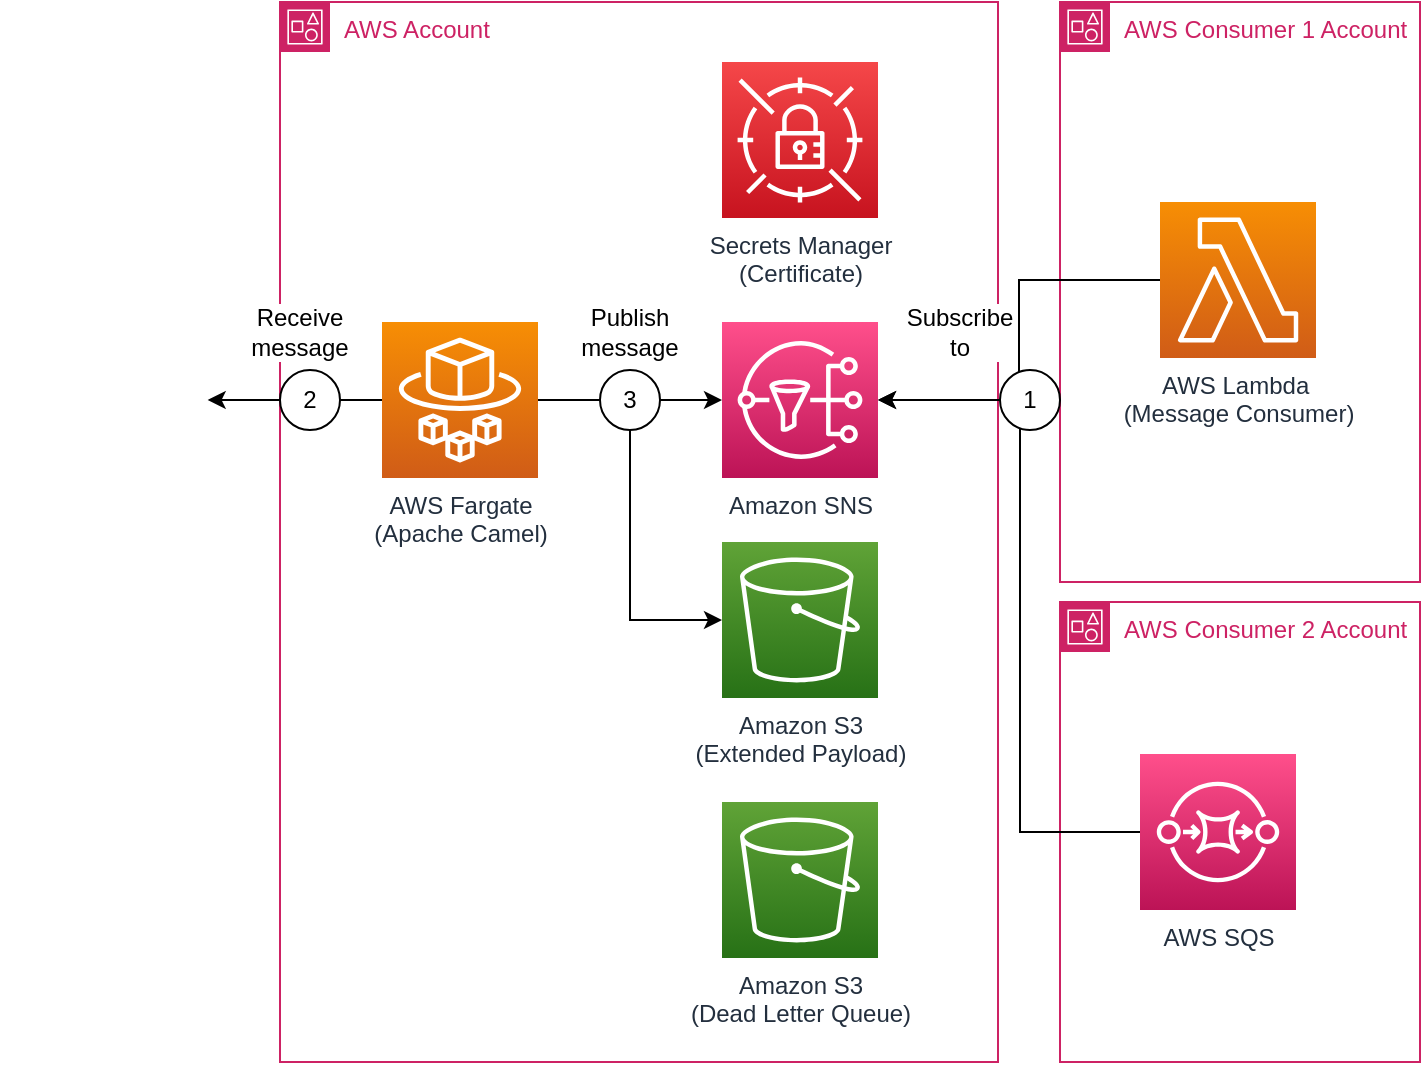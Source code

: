 <mxfile version="21.2.8" type="device" pages="3">
  <diagram id="L7DB5gk3yyRzj2qbw7kQ" name="Consumer">
    <mxGraphModel dx="127" dy="586" grid="1" gridSize="10" guides="1" tooltips="1" connect="1" arrows="1" fold="1" page="1" pageScale="1" pageWidth="827" pageHeight="1169" math="0" shadow="0">
      <root>
        <mxCell id="0" />
        <mxCell id="1" parent="0" />
        <mxCell id="OXuRnppMb85n6TUqOWgt-32" value="AWS Account" style="points=[[0,0],[0.25,0],[0.5,0],[0.75,0],[1,0],[1,0.25],[1,0.5],[1,0.75],[1,1],[0.75,1],[0.5,1],[0.25,1],[0,1],[0,0.75],[0,0.5],[0,0.25]];outlineConnect=0;gradientColor=none;html=1;whiteSpace=wrap;fontSize=12;fontStyle=0;container=1;pointerEvents=0;collapsible=0;recursiveResize=0;shape=mxgraph.aws4.group;grIcon=mxgraph.aws4.group_account;strokeColor=#CD2264;fillColor=none;verticalAlign=top;align=left;spacingLeft=30;fontColor=#CD2264;dashed=0;" parent="1" vertex="1">
          <mxGeometry x="1010" y="730" width="359" height="530" as="geometry" />
        </mxCell>
        <mxCell id="OXuRnppMb85n6TUqOWgt-33" value="Secrets Manager&lt;br&gt;(Certificate)" style="sketch=0;points=[[0,0,0],[0.25,0,0],[0.5,0,0],[0.75,0,0],[1,0,0],[0,1,0],[0.25,1,0],[0.5,1,0],[0.75,1,0],[1,1,0],[0,0.25,0],[0,0.5,0],[0,0.75,0],[1,0.25,0],[1,0.5,0],[1,0.75,0]];outlineConnect=0;fontColor=#232F3E;gradientColor=#F54749;gradientDirection=north;fillColor=#C7131F;strokeColor=#ffffff;dashed=0;verticalLabelPosition=bottom;verticalAlign=top;align=center;html=1;fontSize=12;fontStyle=0;aspect=fixed;shape=mxgraph.aws4.resourceIcon;resIcon=mxgraph.aws4.secrets_manager;" parent="OXuRnppMb85n6TUqOWgt-32" vertex="1">
          <mxGeometry x="221" y="30" width="78" height="78" as="geometry" />
        </mxCell>
        <mxCell id="OXuRnppMb85n6TUqOWgt-35" value="Amazon S3&lt;br&gt;(Extended Payload)" style="sketch=0;points=[[0,0,0],[0.25,0,0],[0.5,0,0],[0.75,0,0],[1,0,0],[0,1,0],[0.25,1,0],[0.5,1,0],[0.75,1,0],[1,1,0],[0,0.25,0],[0,0.5,0],[0,0.75,0],[1,0.25,0],[1,0.5,0],[1,0.75,0]];outlineConnect=0;fontColor=#232F3E;gradientColor=#60A337;gradientDirection=north;fillColor=#277116;strokeColor=#ffffff;dashed=0;verticalLabelPosition=bottom;verticalAlign=top;align=center;html=1;fontSize=12;fontStyle=0;aspect=fixed;shape=mxgraph.aws4.resourceIcon;resIcon=mxgraph.aws4.s3;" parent="OXuRnppMb85n6TUqOWgt-32" vertex="1">
          <mxGeometry x="221" y="270" width="78" height="78" as="geometry" />
        </mxCell>
        <mxCell id="OXuRnppMb85n6TUqOWgt-36" value="Amazon S3&lt;br&gt;(Dead Letter Queue)" style="sketch=0;points=[[0,0,0],[0.25,0,0],[0.5,0,0],[0.75,0,0],[1,0,0],[0,1,0],[0.25,1,0],[0.5,1,0],[0.75,1,0],[1,1,0],[0,0.25,0],[0,0.5,0],[0,0.75,0],[1,0.25,0],[1,0.5,0],[1,0.75,0]];outlineConnect=0;fontColor=#232F3E;gradientColor=#60A337;gradientDirection=north;fillColor=#277116;strokeColor=#ffffff;dashed=0;verticalLabelPosition=bottom;verticalAlign=top;align=center;html=1;fontSize=12;fontStyle=0;aspect=fixed;shape=mxgraph.aws4.resourceIcon;resIcon=mxgraph.aws4.s3;" parent="OXuRnppMb85n6TUqOWgt-32" vertex="1">
          <mxGeometry x="221" y="400" width="78" height="78" as="geometry" />
        </mxCell>
        <mxCell id="OXuRnppMb85n6TUqOWgt-38" value="AWS Fargate&lt;br&gt;(Apache Camel)" style="sketch=0;points=[[0,0,0],[0.25,0,0],[0.5,0,0],[0.75,0,0],[1,0,0],[0,1,0],[0.25,1,0],[0.5,1,0],[0.75,1,0],[1,1,0],[0,0.25,0],[0,0.5,0],[0,0.75,0],[1,0.25,0],[1,0.5,0],[1,0.75,0]];outlineConnect=0;fontColor=#232F3E;gradientColor=#F78E04;gradientDirection=north;fillColor=#D05C17;strokeColor=#ffffff;dashed=0;verticalLabelPosition=bottom;verticalAlign=top;align=center;html=1;fontSize=12;fontStyle=0;aspect=fixed;shape=mxgraph.aws4.resourceIcon;resIcon=mxgraph.aws4.fargate;" parent="OXuRnppMb85n6TUqOWgt-32" vertex="1">
          <mxGeometry x="51" y="160" width="78" height="78" as="geometry" />
        </mxCell>
        <mxCell id="OXuRnppMb85n6TUqOWgt-50" value="Amazon SNS" style="sketch=0;points=[[0,0,0],[0.25,0,0],[0.5,0,0],[0.75,0,0],[1,0,0],[0,1,0],[0.25,1,0],[0.5,1,0],[0.75,1,0],[1,1,0],[0,0.25,0],[0,0.5,0],[0,0.75,0],[1,0.25,0],[1,0.5,0],[1,0.75,0]];outlineConnect=0;fontColor=#232F3E;gradientColor=#FF4F8B;gradientDirection=north;fillColor=#BC1356;strokeColor=#ffffff;dashed=0;verticalLabelPosition=bottom;verticalAlign=top;align=center;html=1;fontSize=12;fontStyle=0;aspect=fixed;shape=mxgraph.aws4.resourceIcon;resIcon=mxgraph.aws4.sns;" parent="OXuRnppMb85n6TUqOWgt-32" vertex="1">
          <mxGeometry x="221" y="160" width="78" height="78" as="geometry" />
        </mxCell>
        <mxCell id="OXuRnppMb85n6TUqOWgt-37" style="edgeStyle=orthogonalEdgeStyle;rounded=0;orthogonalLoop=1;jettySize=auto;html=1;" parent="OXuRnppMb85n6TUqOWgt-32" source="OXuRnppMb85n6TUqOWgt-38" target="OXuRnppMb85n6TUqOWgt-50" edge="1">
          <mxGeometry relative="1" as="geometry" />
        </mxCell>
        <mxCell id="OXuRnppMb85n6TUqOWgt-54" style="edgeStyle=orthogonalEdgeStyle;rounded=0;orthogonalLoop=1;jettySize=auto;html=1;entryX=0;entryY=0.5;entryDx=0;entryDy=0;entryPerimeter=0;" parent="OXuRnppMb85n6TUqOWgt-32" source="OXuRnppMb85n6TUqOWgt-39" target="OXuRnppMb85n6TUqOWgt-35" edge="1">
          <mxGeometry relative="1" as="geometry">
            <Array as="points">
              <mxPoint x="175" y="309" />
            </Array>
          </mxGeometry>
        </mxCell>
        <mxCell id="OXuRnppMb85n6TUqOWgt-39" value="3" style="ellipse;whiteSpace=wrap;html=1;aspect=fixed;" parent="OXuRnppMb85n6TUqOWgt-32" vertex="1">
          <mxGeometry x="160" y="184" width="30" height="30" as="geometry" />
        </mxCell>
        <mxCell id="74ts1CkEEHIgT9I72PTp-1" value="Subscribe&lt;br&gt;to" style="text;html=1;strokeColor=none;fillColor=none;align=center;verticalAlign=middle;whiteSpace=wrap;rounded=0;labelBackgroundColor=default;" parent="OXuRnppMb85n6TUqOWgt-32" vertex="1">
          <mxGeometry x="310" y="150" width="60" height="30" as="geometry" />
        </mxCell>
        <mxCell id="OGDCqrFyRC1PTEzLiRKD-1" value="Publish message" style="text;html=1;strokeColor=none;fillColor=none;align=center;verticalAlign=middle;whiteSpace=wrap;rounded=0;" parent="OXuRnppMb85n6TUqOWgt-32" vertex="1">
          <mxGeometry x="145" y="150" width="60" height="30" as="geometry" />
        </mxCell>
        <mxCell id="Xum3Uw62sD-IQ6do7Tnf-1" value="Receive message" style="text;html=1;strokeColor=none;fillColor=none;align=center;verticalAlign=middle;whiteSpace=wrap;rounded=0;labelBackgroundColor=default;" parent="OXuRnppMb85n6TUqOWgt-32" vertex="1">
          <mxGeometry x="-20" y="150" width="60" height="30" as="geometry" />
        </mxCell>
        <mxCell id="OXuRnppMb85n6TUqOWgt-40" value="AWS Consumer 1 Account" style="points=[[0,0],[0.25,0],[0.5,0],[0.75,0],[1,0],[1,0.25],[1,0.5],[1,0.75],[1,1],[0.75,1],[0.5,1],[0.25,1],[0,1],[0,0.75],[0,0.5],[0,0.25]];outlineConnect=0;gradientColor=none;html=1;whiteSpace=wrap;fontSize=12;fontStyle=0;container=1;pointerEvents=0;collapsible=0;recursiveResize=0;shape=mxgraph.aws4.group;grIcon=mxgraph.aws4.group_account;strokeColor=#CD2264;fillColor=none;verticalAlign=top;align=left;spacingLeft=30;fontColor=#CD2264;dashed=0;" parent="1" vertex="1">
          <mxGeometry x="1400" y="730" width="180" height="290" as="geometry" />
        </mxCell>
        <mxCell id="OXuRnppMb85n6TUqOWgt-41" value="AWS Lambda&amp;nbsp;&lt;br&gt;(Message Consumer)" style="sketch=0;points=[[0,0,0],[0.25,0,0],[0.5,0,0],[0.75,0,0],[1,0,0],[0,1,0],[0.25,1,0],[0.5,1,0],[0.75,1,0],[1,1,0],[0,0.25,0],[0,0.5,0],[0,0.75,0],[1,0.25,0],[1,0.5,0],[1,0.75,0]];outlineConnect=0;fontColor=#232F3E;gradientColor=#F78E04;gradientDirection=north;fillColor=#D05C17;strokeColor=#ffffff;dashed=0;verticalLabelPosition=bottom;verticalAlign=top;align=center;html=1;fontSize=12;fontStyle=0;aspect=fixed;shape=mxgraph.aws4.resourceIcon;resIcon=mxgraph.aws4.lambda;" parent="OXuRnppMb85n6TUqOWgt-40" vertex="1">
          <mxGeometry x="50" y="100" width="78" height="78" as="geometry" />
        </mxCell>
        <mxCell id="OXuRnppMb85n6TUqOWgt-43" value="" style="shape=image;verticalLabelPosition=bottom;labelBackgroundColor=default;verticalAlign=top;aspect=fixed;imageAspect=0;image=https://www.txmq.com/wp-content/uploads/2020/05/IBMMQ-Image.gif;" parent="1" vertex="1">
          <mxGeometry x="870" y="884" width="103.83" height="90" as="geometry" />
        </mxCell>
        <mxCell id="OXuRnppMb85n6TUqOWgt-44" style="edgeStyle=orthogonalEdgeStyle;rounded=0;orthogonalLoop=1;jettySize=auto;html=1;" parent="1" source="OXuRnppMb85n6TUqOWgt-49" target="OXuRnppMb85n6TUqOWgt-43" edge="1">
          <mxGeometry relative="1" as="geometry" />
        </mxCell>
        <mxCell id="OXuRnppMb85n6TUqOWgt-48" value="" style="edgeStyle=orthogonalEdgeStyle;rounded=0;orthogonalLoop=1;jettySize=auto;html=1;endArrow=none;endFill=0;" parent="1" source="OXuRnppMb85n6TUqOWgt-38" target="OXuRnppMb85n6TUqOWgt-49" edge="1">
          <mxGeometry relative="1" as="geometry">
            <mxPoint x="1061" y="929" as="sourcePoint" />
            <mxPoint x="974" y="929" as="targetPoint" />
          </mxGeometry>
        </mxCell>
        <mxCell id="OXuRnppMb85n6TUqOWgt-49" value="2" style="ellipse;whiteSpace=wrap;html=1;aspect=fixed;" parent="1" vertex="1">
          <mxGeometry x="1010" y="914" width="30" height="30" as="geometry" />
        </mxCell>
        <mxCell id="OXuRnppMb85n6TUqOWgt-52" value="" style="edgeStyle=orthogonalEdgeStyle;rounded=0;orthogonalLoop=1;jettySize=auto;html=1;endArrow=none;endFill=0;" parent="1" source="OXuRnppMb85n6TUqOWgt-38" target="OXuRnppMb85n6TUqOWgt-49" edge="1">
          <mxGeometry relative="1" as="geometry" />
        </mxCell>
        <mxCell id="OXuRnppMb85n6TUqOWgt-56" style="edgeStyle=orthogonalEdgeStyle;rounded=0;orthogonalLoop=1;jettySize=auto;html=1;entryX=1;entryY=0.5;entryDx=0;entryDy=0;entryPerimeter=0;" parent="1" source="OXuRnppMb85n6TUqOWgt-41" target="OXuRnppMb85n6TUqOWgt-50" edge="1">
          <mxGeometry relative="1" as="geometry" />
        </mxCell>
        <mxCell id="XZdr6oMF20WAJZoR9FfN-3" value="AWS Consumer 2 Account" style="points=[[0,0],[0.25,0],[0.5,0],[0.75,0],[1,0],[1,0.25],[1,0.5],[1,0.75],[1,1],[0.75,1],[0.5,1],[0.25,1],[0,1],[0,0.75],[0,0.5],[0,0.25]];outlineConnect=0;gradientColor=none;html=1;whiteSpace=wrap;fontSize=12;fontStyle=0;container=1;pointerEvents=0;collapsible=0;recursiveResize=0;shape=mxgraph.aws4.group;grIcon=mxgraph.aws4.group_account;strokeColor=#CD2264;fillColor=none;verticalAlign=top;align=left;spacingLeft=30;fontColor=#CD2264;dashed=0;" parent="1" vertex="1">
          <mxGeometry x="1400" y="1030" width="180" height="230" as="geometry" />
        </mxCell>
        <mxCell id="XZdr6oMF20WAJZoR9FfN-1" value="AWS SQS&lt;br&gt;" style="sketch=0;points=[[0,0,0],[0.25,0,0],[0.5,0,0],[0.75,0,0],[1,0,0],[0,1,0],[0.25,1,0],[0.5,1,0],[0.75,1,0],[1,1,0],[0,0.25,0],[0,0.5,0],[0,0.75,0],[1,0.25,0],[1,0.5,0],[1,0.75,0]];outlineConnect=0;fontColor=#232F3E;gradientColor=#FF4F8B;gradientDirection=north;fillColor=#BC1356;strokeColor=#ffffff;dashed=0;verticalLabelPosition=bottom;verticalAlign=top;align=center;html=1;fontSize=12;fontStyle=0;aspect=fixed;shape=mxgraph.aws4.resourceIcon;resIcon=mxgraph.aws4.sqs;" parent="XZdr6oMF20WAJZoR9FfN-3" vertex="1">
          <mxGeometry x="40" y="76" width="78" height="78" as="geometry" />
        </mxCell>
        <mxCell id="XZdr6oMF20WAJZoR9FfN-6" style="edgeStyle=orthogonalEdgeStyle;rounded=0;orthogonalLoop=1;jettySize=auto;html=1;entryX=1;entryY=0.5;entryDx=0;entryDy=0;entryPerimeter=0;exitX=0;exitY=0.5;exitDx=0;exitDy=0;exitPerimeter=0;" parent="1" source="XZdr6oMF20WAJZoR9FfN-1" target="OXuRnppMb85n6TUqOWgt-50" edge="1">
          <mxGeometry relative="1" as="geometry">
            <Array as="points">
              <mxPoint x="1380" y="1145" />
              <mxPoint x="1380" y="929" />
            </Array>
          </mxGeometry>
        </mxCell>
        <mxCell id="OXuRnppMb85n6TUqOWgt-47" value="1" style="ellipse;whiteSpace=wrap;html=1;aspect=fixed;" parent="1" vertex="1">
          <mxGeometry x="1370" y="914" width="30" height="30" as="geometry" />
        </mxCell>
      </root>
    </mxGraphModel>
  </diagram>
  <diagram id="Hg12v9TKBu3K2l4Mo8a1" name="Producer">
    <mxGraphModel dx="127" dy="586" grid="1" gridSize="10" guides="1" tooltips="1" connect="1" arrows="1" fold="1" page="1" pageScale="1" pageWidth="827" pageHeight="1169" math="0" shadow="0">
      <root>
        <mxCell id="0" />
        <mxCell id="1" parent="0" />
        <mxCell id="PqXnO-GPQxb8_vxsn1ud-9" value="AWS Producer Account" style="points=[[0,0],[0.25,0],[0.5,0],[0.75,0],[1,0],[1,0.25],[1,0.5],[1,0.75],[1,1],[0.75,1],[0.5,1],[0.25,1],[0,1],[0,0.75],[0,0.5],[0,0.25]];outlineConnect=0;gradientColor=none;html=1;whiteSpace=wrap;fontSize=12;fontStyle=0;container=1;pointerEvents=0;collapsible=0;recursiveResize=0;shape=mxgraph.aws4.group;grIcon=mxgraph.aws4.group_account;strokeColor=#CD2264;fillColor=none;verticalAlign=top;align=left;spacingLeft=30;fontColor=#CD2264;dashed=0;" parent="1" vertex="1">
          <mxGeometry x="1400" y="170" width="180" height="530" as="geometry" />
        </mxCell>
        <mxCell id="PqXnO-GPQxb8_vxsn1ud-10" value="AWS Lambda&amp;nbsp;&lt;br&gt;(Message Producer)" style="sketch=0;points=[[0,0,0],[0.25,0,0],[0.5,0,0],[0.75,0,0],[1,0,0],[0,1,0],[0.25,1,0],[0.5,1,0],[0.75,1,0],[1,1,0],[0,0.25,0],[0,0.5,0],[0,0.75,0],[1,0.25,0],[1,0.5,0],[1,0.75,0]];outlineConnect=0;fontColor=#232F3E;gradientColor=#F78E04;gradientDirection=north;fillColor=#D05C17;strokeColor=#ffffff;dashed=0;verticalLabelPosition=bottom;verticalAlign=top;align=center;html=1;fontSize=12;fontStyle=0;aspect=fixed;shape=mxgraph.aws4.resourceIcon;resIcon=mxgraph.aws4.lambda;" parent="PqXnO-GPQxb8_vxsn1ud-9" vertex="1">
          <mxGeometry x="50" y="160" width="78" height="78" as="geometry" />
        </mxCell>
        <mxCell id="PqXnO-GPQxb8_vxsn1ud-1" value="AWS Account" style="points=[[0,0],[0.25,0],[0.5,0],[0.75,0],[1,0],[1,0.25],[1,0.5],[1,0.75],[1,1],[0.75,1],[0.5,1],[0.25,1],[0,1],[0,0.75],[0,0.5],[0,0.25]];outlineConnect=0;gradientColor=none;html=1;whiteSpace=wrap;fontSize=12;fontStyle=0;container=1;pointerEvents=0;collapsible=0;recursiveResize=0;shape=mxgraph.aws4.group;grIcon=mxgraph.aws4.group_account;strokeColor=#CD2264;fillColor=none;verticalAlign=top;align=left;spacingLeft=30;fontColor=#CD2264;dashed=0;" parent="1" vertex="1">
          <mxGeometry x="1010" y="170" width="380" height="530" as="geometry" />
        </mxCell>
        <mxCell id="PqXnO-GPQxb8_vxsn1ud-2" value="Secrets Manager&lt;br&gt;(Certificate)" style="sketch=0;points=[[0,0,0],[0.25,0,0],[0.5,0,0],[0.75,0,0],[1,0,0],[0,1,0],[0.25,1,0],[0.5,1,0],[0.75,1,0],[1,1,0],[0,0.25,0],[0,0.5,0],[0,0.75,0],[1,0.25,0],[1,0.5,0],[1,0.75,0]];outlineConnect=0;fontColor=#232F3E;gradientColor=#F54749;gradientDirection=north;fillColor=#C7131F;strokeColor=#ffffff;dashed=0;verticalLabelPosition=bottom;verticalAlign=top;align=center;html=1;fontSize=12;fontStyle=0;aspect=fixed;shape=mxgraph.aws4.resourceIcon;resIcon=mxgraph.aws4.secrets_manager;" parent="PqXnO-GPQxb8_vxsn1ud-1" vertex="1">
          <mxGeometry x="221" y="30" width="78" height="78" as="geometry" />
        </mxCell>
        <mxCell id="PqXnO-GPQxb8_vxsn1ud-3" value="Amazon SQS" style="sketch=0;points=[[0,0,0],[0.25,0,0],[0.5,0,0],[0.75,0,0],[1,0,0],[0,1,0],[0.25,1,0],[0.5,1,0],[0.75,1,0],[1,1,0],[0,0.25,0],[0,0.5,0],[0,0.75,0],[1,0.25,0],[1,0.5,0],[1,0.75,0]];outlineConnect=0;fontColor=#232F3E;gradientColor=#FF4F8B;gradientDirection=north;fillColor=#BC1356;strokeColor=#ffffff;dashed=0;verticalLabelPosition=bottom;verticalAlign=top;align=center;html=1;fontSize=12;fontStyle=0;aspect=fixed;shape=mxgraph.aws4.resourceIcon;resIcon=mxgraph.aws4.sqs;" parent="PqXnO-GPQxb8_vxsn1ud-1" vertex="1">
          <mxGeometry x="221" y="160" width="78" height="78" as="geometry" />
        </mxCell>
        <mxCell id="PqXnO-GPQxb8_vxsn1ud-4" value="Amazon S3&lt;br&gt;(Extended Payload)" style="sketch=0;points=[[0,0,0],[0.25,0,0],[0.5,0,0],[0.75,0,0],[1,0,0],[0,1,0],[0.25,1,0],[0.5,1,0],[0.75,1,0],[1,1,0],[0,0.25,0],[0,0.5,0],[0,0.75,0],[1,0.25,0],[1,0.5,0],[1,0.75,0]];outlineConnect=0;fontColor=#232F3E;gradientColor=#60A337;gradientDirection=north;fillColor=#277116;strokeColor=#ffffff;dashed=0;verticalLabelPosition=bottom;verticalAlign=top;align=center;html=1;fontSize=12;fontStyle=0;aspect=fixed;shape=mxgraph.aws4.resourceIcon;resIcon=mxgraph.aws4.s3;" parent="PqXnO-GPQxb8_vxsn1ud-1" vertex="1">
          <mxGeometry x="221" y="270" width="78" height="78" as="geometry" />
        </mxCell>
        <mxCell id="PqXnO-GPQxb8_vxsn1ud-5" value="Amazon S3&lt;br&gt;(Dead Letter Queue)" style="sketch=0;points=[[0,0,0],[0.25,0,0],[0.5,0,0],[0.75,0,0],[1,0,0],[0,1,0],[0.25,1,0],[0.5,1,0],[0.75,1,0],[1,1,0],[0,0.25,0],[0,0.5,0],[0,0.75,0],[1,0.25,0],[1,0.5,0],[1,0.75,0]];outlineConnect=0;fontColor=#232F3E;gradientColor=#60A337;gradientDirection=north;fillColor=#277116;strokeColor=#ffffff;dashed=0;verticalLabelPosition=bottom;verticalAlign=top;align=center;html=1;fontSize=12;fontStyle=0;aspect=fixed;shape=mxgraph.aws4.resourceIcon;resIcon=mxgraph.aws4.s3;" parent="PqXnO-GPQxb8_vxsn1ud-1" vertex="1">
          <mxGeometry x="221" y="400" width="78" height="78" as="geometry" />
        </mxCell>
        <mxCell id="PqXnO-GPQxb8_vxsn1ud-6" style="edgeStyle=orthogonalEdgeStyle;rounded=0;orthogonalLoop=1;jettySize=auto;html=1;" parent="PqXnO-GPQxb8_vxsn1ud-1" source="PqXnO-GPQxb8_vxsn1ud-7" target="PqXnO-GPQxb8_vxsn1ud-3" edge="1">
          <mxGeometry relative="1" as="geometry" />
        </mxCell>
        <mxCell id="PqXnO-GPQxb8_vxsn1ud-7" value="AWS Fargate&lt;br&gt;(Apache Camel)" style="sketch=0;points=[[0,0,0],[0.25,0,0],[0.5,0,0],[0.75,0,0],[1,0,0],[0,1,0],[0.25,1,0],[0.5,1,0],[0.75,1,0],[1,1,0],[0,0.25,0],[0,0.5,0],[0,0.75,0],[1,0.25,0],[1,0.5,0],[1,0.75,0]];outlineConnect=0;fontColor=#232F3E;gradientColor=#F78E04;gradientDirection=north;fillColor=#D05C17;strokeColor=#ffffff;dashed=0;verticalLabelPosition=bottom;verticalAlign=top;align=center;html=1;fontSize=12;fontStyle=0;aspect=fixed;shape=mxgraph.aws4.resourceIcon;resIcon=mxgraph.aws4.fargate;" parent="PqXnO-GPQxb8_vxsn1ud-1" vertex="1">
          <mxGeometry x="51" y="160" width="78" height="78" as="geometry" />
        </mxCell>
        <mxCell id="PqXnO-GPQxb8_vxsn1ud-8" value="2" style="ellipse;whiteSpace=wrap;html=1;aspect=fixed;" parent="PqXnO-GPQxb8_vxsn1ud-1" vertex="1">
          <mxGeometry x="160" y="184" width="30" height="30" as="geometry" />
        </mxCell>
        <mxCell id="uXi3aMU3uHV3qwI8NIF9-2" value="Receive message" style="text;html=1;strokeColor=none;fillColor=none;align=center;verticalAlign=middle;whiteSpace=wrap;rounded=0;" parent="PqXnO-GPQxb8_vxsn1ud-1" vertex="1">
          <mxGeometry x="145" y="150" width="60" height="30" as="geometry" />
        </mxCell>
        <mxCell id="uXi3aMU3uHV3qwI8NIF9-3" value="Send message" style="text;html=1;strokeColor=none;fillColor=none;align=center;verticalAlign=middle;whiteSpace=wrap;rounded=0;labelBackgroundColor=default;" parent="PqXnO-GPQxb8_vxsn1ud-1" vertex="1">
          <mxGeometry x="-20" y="150" width="60" height="30" as="geometry" />
        </mxCell>
        <mxCell id="uXi3aMU3uHV3qwI8NIF9-1" value="Send&lt;br&gt;Message" style="text;html=1;strokeColor=none;fillColor=none;align=center;verticalAlign=middle;whiteSpace=wrap;rounded=0;labelBackgroundColor=#FFFFFF;" parent="PqXnO-GPQxb8_vxsn1ud-1" vertex="1">
          <mxGeometry x="350" y="150" width="60" height="30" as="geometry" />
        </mxCell>
        <mxCell id="PqXnO-GPQxb8_vxsn1ud-11" style="edgeStyle=orthogonalEdgeStyle;rounded=0;orthogonalLoop=1;jettySize=auto;html=1;" parent="1" source="PqXnO-GPQxb8_vxsn1ud-10" target="PqXnO-GPQxb8_vxsn1ud-3" edge="1">
          <mxGeometry relative="1" as="geometry" />
        </mxCell>
        <mxCell id="PqXnO-GPQxb8_vxsn1ud-12" value="" style="shape=image;verticalLabelPosition=bottom;labelBackgroundColor=default;verticalAlign=top;aspect=fixed;imageAspect=0;image=https://www.txmq.com/wp-content/uploads/2020/05/IBMMQ-Image.gif;" parent="1" vertex="1">
          <mxGeometry x="870" y="324" width="103.83" height="90" as="geometry" />
        </mxCell>
        <mxCell id="PqXnO-GPQxb8_vxsn1ud-13" style="edgeStyle=orthogonalEdgeStyle;rounded=0;orthogonalLoop=1;jettySize=auto;html=1;" parent="1" source="PqXnO-GPQxb8_vxsn1ud-18" target="PqXnO-GPQxb8_vxsn1ud-12" edge="1">
          <mxGeometry relative="1" as="geometry" />
        </mxCell>
        <mxCell id="PqXnO-GPQxb8_vxsn1ud-14" style="edgeStyle=orthogonalEdgeStyle;rounded=0;orthogonalLoop=1;jettySize=auto;html=1;entryX=1;entryY=0.5;entryDx=0;entryDy=0;entryPerimeter=0;" parent="1" source="PqXnO-GPQxb8_vxsn1ud-16" target="PqXnO-GPQxb8_vxsn1ud-4" edge="1">
          <mxGeometry relative="1" as="geometry">
            <Array as="points">
              <mxPoint x="1385" y="479" />
            </Array>
          </mxGeometry>
        </mxCell>
        <mxCell id="PqXnO-GPQxb8_vxsn1ud-15" value="" style="edgeStyle=orthogonalEdgeStyle;rounded=0;orthogonalLoop=1;jettySize=auto;html=1;entryX=1;entryY=0.5;entryDx=0;entryDy=0;entryPerimeter=0;endArrow=none;endFill=0;" parent="1" source="PqXnO-GPQxb8_vxsn1ud-10" target="PqXnO-GPQxb8_vxsn1ud-16" edge="1">
          <mxGeometry relative="1" as="geometry">
            <mxPoint x="1460" y="369" as="sourcePoint" />
            <mxPoint x="1309" y="479" as="targetPoint" />
          </mxGeometry>
        </mxCell>
        <mxCell id="PqXnO-GPQxb8_vxsn1ud-16" value="1" style="ellipse;whiteSpace=wrap;html=1;aspect=fixed;" parent="1" vertex="1">
          <mxGeometry x="1370" y="354" width="30" height="30" as="geometry" />
        </mxCell>
        <mxCell id="PqXnO-GPQxb8_vxsn1ud-17" value="" style="edgeStyle=orthogonalEdgeStyle;rounded=0;orthogonalLoop=1;jettySize=auto;html=1;endArrow=none;endFill=0;" parent="1" source="PqXnO-GPQxb8_vxsn1ud-7" target="PqXnO-GPQxb8_vxsn1ud-18" edge="1">
          <mxGeometry relative="1" as="geometry">
            <mxPoint x="1061" y="369" as="sourcePoint" />
            <mxPoint x="974" y="369" as="targetPoint" />
          </mxGeometry>
        </mxCell>
        <mxCell id="PqXnO-GPQxb8_vxsn1ud-18" value="3" style="ellipse;whiteSpace=wrap;html=1;aspect=fixed;" parent="1" vertex="1">
          <mxGeometry x="1010" y="354" width="30" height="30" as="geometry" />
        </mxCell>
      </root>
    </mxGraphModel>
  </diagram>
  <diagram id="FEN8GMngdtDMCU-AOYhP" name="Migrate">
    <mxGraphModel dx="566" dy="1068" grid="1" gridSize="10" guides="1" tooltips="1" connect="1" arrows="1" fold="1" page="1" pageScale="1" pageWidth="827" pageHeight="1169" math="0" shadow="0">
      <root>
        <mxCell id="0" />
        <mxCell id="1" parent="0" />
        <mxCell id="iNjETt6mq-8hveg-4pAY-11" style="edgeStyle=orthogonalEdgeStyle;rounded=0;orthogonalLoop=1;jettySize=auto;html=1;" edge="1" parent="1" source="iNjETt6mq-8hveg-4pAY-16" target="iNjETt6mq-8hveg-4pAY-3">
          <mxGeometry relative="1" as="geometry" />
        </mxCell>
        <mxCell id="iNjETt6mq-8hveg-4pAY-1" value="AWS Account" style="points=[[0,0],[0.25,0],[0.5,0],[0.75,0],[1,0],[1,0.25],[1,0.5],[1,0.75],[1,1],[0.75,1],[0.5,1],[0.25,1],[0,1],[0,0.75],[0,0.5],[0,0.25]];outlineConnect=0;gradientColor=none;html=1;whiteSpace=wrap;fontSize=12;fontStyle=0;container=1;pointerEvents=0;collapsible=0;recursiveResize=0;shape=mxgraph.aws4.group;grIcon=mxgraph.aws4.group_account;strokeColor=#CD2264;fillColor=none;verticalAlign=top;align=left;spacingLeft=30;fontColor=#CD2264;dashed=0;" vertex="1" parent="1">
          <mxGeometry x="1010" y="170" width="430" height="530" as="geometry" />
        </mxCell>
        <mxCell id="iNjETt6mq-8hveg-4pAY-2" value="Secrets Manager&lt;br&gt;(Certificate)" style="sketch=0;points=[[0,0,0],[0.25,0,0],[0.5,0,0],[0.75,0,0],[1,0,0],[0,1,0],[0.25,1,0],[0.5,1,0],[0.75,1,0],[1,1,0],[0,0.25,0],[0,0.5,0],[0,0.75,0],[1,0.25,0],[1,0.5,0],[1,0.75,0]];outlineConnect=0;fontColor=#232F3E;gradientColor=#F54749;gradientDirection=north;fillColor=#C7131F;strokeColor=#ffffff;dashed=0;verticalLabelPosition=bottom;verticalAlign=top;align=center;html=1;fontSize=12;fontStyle=0;aspect=fixed;shape=mxgraph.aws4.resourceIcon;resIcon=mxgraph.aws4.secrets_manager;" vertex="1" parent="iNjETt6mq-8hveg-4pAY-1">
          <mxGeometry x="221" y="30" width="78" height="78" as="geometry" />
        </mxCell>
        <mxCell id="iNjETt6mq-8hveg-4pAY-3" value="Amazon MQ" style="sketch=0;points=[[0,0,0],[0.25,0,0],[0.5,0,0],[0.75,0,0],[1,0,0],[0,1,0],[0.25,1,0],[0.5,1,0],[0.75,1,0],[1,1,0],[0,0.25,0],[0,0.5,0],[0,0.75,0],[1,0.25,0],[1,0.5,0],[1,0.75,0]];outlineConnect=0;fontColor=#232F3E;gradientColor=#FF4F8B;gradientDirection=north;fillColor=#BC1356;strokeColor=#ffffff;dashed=0;verticalLabelPosition=bottom;verticalAlign=top;align=center;html=1;fontSize=12;fontStyle=0;aspect=fixed;shape=mxgraph.aws4.resourceIcon;resIcon=mxgraph.aws4.sqs;" vertex="1" parent="iNjETt6mq-8hveg-4pAY-1">
          <mxGeometry x="221" y="160" width="78" height="78" as="geometry" />
        </mxCell>
        <mxCell id="iNjETt6mq-8hveg-4pAY-5" value="Amazon S3&lt;br&gt;(Dead Letter Queue)" style="sketch=0;points=[[0,0,0],[0.25,0,0],[0.5,0,0],[0.75,0,0],[1,0,0],[0,1,0],[0.25,1,0],[0.5,1,0],[0.75,1,0],[1,1,0],[0,0.25,0],[0,0.5,0],[0,0.75,0],[1,0.25,0],[1,0.5,0],[1,0.75,0]];outlineConnect=0;fontColor=#232F3E;gradientColor=#60A337;gradientDirection=north;fillColor=#277116;strokeColor=#ffffff;dashed=0;verticalLabelPosition=bottom;verticalAlign=top;align=center;html=1;fontSize=12;fontStyle=0;aspect=fixed;shape=mxgraph.aws4.resourceIcon;resIcon=mxgraph.aws4.s3;" vertex="1" parent="iNjETt6mq-8hveg-4pAY-1">
          <mxGeometry x="221" y="400" width="78" height="78" as="geometry" />
        </mxCell>
        <mxCell id="iNjETt6mq-8hveg-4pAY-6" style="edgeStyle=orthogonalEdgeStyle;rounded=0;orthogonalLoop=1;jettySize=auto;html=1;startArrow=classic;startFill=1;" edge="1" parent="iNjETt6mq-8hveg-4pAY-1" source="iNjETt6mq-8hveg-4pAY-7" target="iNjETt6mq-8hveg-4pAY-3">
          <mxGeometry relative="1" as="geometry" />
        </mxCell>
        <mxCell id="iNjETt6mq-8hveg-4pAY-7" value="AWS Fargate&lt;br&gt;(Apache Camel)" style="sketch=0;points=[[0,0,0],[0.25,0,0],[0.5,0,0],[0.75,0,0],[1,0,0],[0,1,0],[0.25,1,0],[0.5,1,0],[0.75,1,0],[1,1,0],[0,0.25,0],[0,0.5,0],[0,0.75,0],[1,0.25,0],[1,0.5,0],[1,0.75,0]];outlineConnect=0;fontColor=#232F3E;gradientColor=#F78E04;gradientDirection=north;fillColor=#D05C17;strokeColor=#ffffff;dashed=0;verticalLabelPosition=bottom;verticalAlign=top;align=center;html=1;fontSize=12;fontStyle=0;aspect=fixed;shape=mxgraph.aws4.resourceIcon;resIcon=mxgraph.aws4.fargate;" vertex="1" parent="iNjETt6mq-8hveg-4pAY-1">
          <mxGeometry x="51" y="160" width="78" height="78" as="geometry" />
        </mxCell>
        <mxCell id="iNjETt6mq-8hveg-4pAY-8" value="2" style="ellipse;whiteSpace=wrap;html=1;aspect=fixed;" vertex="1" parent="iNjETt6mq-8hveg-4pAY-1">
          <mxGeometry x="160" y="184" width="30" height="30" as="geometry" />
        </mxCell>
        <mxCell id="iNjETt6mq-8hveg-4pAY-19" value="" style="sketch=0;points=[[0,0,0],[0.25,0,0],[0.5,0,0],[0.75,0,0],[1,0,0],[0,1,0],[0.25,1,0],[0.5,1,0],[0.75,1,0],[1,1,0],[0,0.25,0],[0,0.5,0],[0,0.75,0],[1,0.25,0],[1,0.5,0],[1,0.75,0]];outlineConnect=0;fontColor=#232F3E;gradientColor=#FF4F8B;gradientDirection=north;fillColor=#BC1356;strokeColor=#ffffff;dashed=0;verticalLabelPosition=bottom;verticalAlign=top;align=center;html=1;fontSize=12;fontStyle=0;aspect=fixed;shape=mxgraph.aws4.resourceIcon;resIcon=mxgraph.aws4.mq;" vertex="1" parent="iNjETt6mq-8hveg-4pAY-1">
          <mxGeometry x="221" y="160" width="78" height="78" as="geometry" />
        </mxCell>
        <mxCell id="iNjETt6mq-8hveg-4pAY-18" value="3" style="ellipse;whiteSpace=wrap;html=1;aspect=fixed;" vertex="1" parent="iNjETt6mq-8hveg-4pAY-1">
          <mxGeometry x="-10" y="184" width="30" height="30" as="geometry" />
        </mxCell>
        <mxCell id="iNjETt6mq-8hveg-4pAY-17" value="" style="edgeStyle=orthogonalEdgeStyle;rounded=0;orthogonalLoop=1;jettySize=auto;html=1;endArrow=none;endFill=0;startArrow=classic;startFill=1;" edge="1" parent="iNjETt6mq-8hveg-4pAY-1" source="iNjETt6mq-8hveg-4pAY-7" target="iNjETt6mq-8hveg-4pAY-18">
          <mxGeometry relative="1" as="geometry">
            <mxPoint x="51" y="199" as="sourcePoint" />
            <mxPoint x="-36" y="199" as="targetPoint" />
          </mxGeometry>
        </mxCell>
        <mxCell id="e2kSLFiZCQYMALZyEFqj-1" value="Amazon EC2&lt;br&gt;(Bastion Host)" style="sketch=0;points=[[0,0,0],[0.25,0,0],[0.5,0,0],[0.75,0,0],[1,0,0],[0,1,0],[0.25,1,0],[0.5,1,0],[0.75,1,0],[1,1,0],[0,0.25,0],[0,0.5,0],[0,0.75,0],[1,0.25,0],[1,0.5,0],[1,0.75,0]];outlineConnect=0;fontColor=#232F3E;gradientColor=#F78E04;gradientDirection=north;fillColor=#D05C17;strokeColor=#ffffff;dashed=0;verticalLabelPosition=bottom;verticalAlign=top;align=center;html=1;fontSize=12;fontStyle=0;aspect=fixed;shape=mxgraph.aws4.resourceIcon;resIcon=mxgraph.aws4.ec2;" vertex="1" parent="iNjETt6mq-8hveg-4pAY-1">
          <mxGeometry x="221" y="280" width="78" height="78" as="geometry" />
        </mxCell>
        <mxCell id="rdUu-c_A39KQeqW2VThJ-1" value="Private Link" style="sketch=0;points=[[0,0,0],[0.25,0,0],[0.5,0,0],[0.75,0,0],[1,0,0],[0,1,0],[0.25,1,0],[0.5,1,0],[0.75,1,0],[1,1,0],[0,0.25,0],[0,0.5,0],[0,0.75,0],[1,0.25,0],[1,0.5,0],[1,0.75,0]];outlineConnect=0;fontColor=#232F3E;gradientColor=#945DF2;gradientDirection=north;fillColor=#5A30B5;strokeColor=#ffffff;dashed=0;verticalLabelPosition=bottom;verticalAlign=top;align=center;html=1;fontSize=12;fontStyle=0;aspect=fixed;shape=mxgraph.aws4.resourceIcon;resIcon=mxgraph.aws4.vpc_privatelink;" vertex="1" parent="iNjETt6mq-8hveg-4pAY-1">
          <mxGeometry x="330" y="160" width="78" height="78" as="geometry" />
        </mxCell>
        <mxCell id="rdUu-c_A39KQeqW2VThJ-3" value="Network&lt;br&gt;Load Balancer" style="sketch=0;outlineConnect=0;fontColor=#232F3E;gradientColor=none;fillColor=#4D27AA;strokeColor=none;dashed=0;verticalLabelPosition=bottom;verticalAlign=top;align=center;html=1;fontSize=12;fontStyle=0;aspect=fixed;pointerEvents=1;shape=mxgraph.aws4.network_load_balancer;" vertex="1" parent="iNjETt6mq-8hveg-4pAY-1">
          <mxGeometry x="330" y="280" width="78" height="78" as="geometry" />
        </mxCell>
        <mxCell id="rdUu-c_A39KQeqW2VThJ-4" value="Route53&lt;br&gt;Domain" style="sketch=0;points=[[0,0,0],[0.25,0,0],[0.5,0,0],[0.75,0,0],[1,0,0],[0,1,0],[0.25,1,0],[0.5,1,0],[0.75,1,0],[1,1,0],[0,0.25,0],[0,0.5,0],[0,0.75,0],[1,0.25,0],[1,0.5,0],[1,0.75,0]];outlineConnect=0;fontColor=#232F3E;gradientColor=#945DF2;gradientDirection=north;fillColor=#5A30B5;strokeColor=#ffffff;dashed=0;verticalLabelPosition=bottom;verticalAlign=top;align=center;html=1;fontSize=12;fontStyle=0;aspect=fixed;shape=mxgraph.aws4.resourceIcon;resIcon=mxgraph.aws4.route_53;" vertex="1" parent="iNjETt6mq-8hveg-4pAY-1">
          <mxGeometry x="330" y="30" width="78" height="78" as="geometry" />
        </mxCell>
        <mxCell id="QLsMgDYiC2lIZ9IvhuCH-1" value="&lt;span style=&quot;font-size: 11px;&quot;&gt;Send / Receive&lt;br&gt;&lt;/span&gt;Message" style="text;whiteSpace=wrap;html=1;align=center;labelBorderColor=none;labelBackgroundColor=default;" vertex="1" parent="iNjETt6mq-8hveg-4pAY-1">
          <mxGeometry x="135" y="130" width="80" height="64" as="geometry" />
        </mxCell>
        <mxCell id="QLsMgDYiC2lIZ9IvhuCH-2" value="&lt;span style=&quot;font-size: 11px;&quot;&gt;Send / Receive&lt;br&gt;&lt;/span&gt;Message" style="text;whiteSpace=wrap;html=1;align=center;labelBorderColor=none;labelBackgroundColor=default;" vertex="1" parent="iNjETt6mq-8hveg-4pAY-1">
          <mxGeometry x="-35" y="130" width="80" height="64" as="geometry" />
        </mxCell>
        <mxCell id="iNjETt6mq-8hveg-4pAY-9" value="AWS Producer Account" style="points=[[0,0],[0.25,0],[0.5,0],[0.75,0],[1,0],[1,0.25],[1,0.5],[1,0.75],[1,1],[0.75,1],[0.5,1],[0.25,1],[0,1],[0,0.75],[0,0.5],[0,0.25]];outlineConnect=0;gradientColor=none;html=1;whiteSpace=wrap;fontSize=12;fontStyle=0;container=1;pointerEvents=0;collapsible=0;recursiveResize=0;shape=mxgraph.aws4.group;grIcon=mxgraph.aws4.group_account;strokeColor=#CD2264;fillColor=none;verticalAlign=top;align=left;spacingLeft=30;fontColor=#CD2264;dashed=0;" vertex="1" parent="1">
          <mxGeometry x="1460" y="170" width="160" height="530" as="geometry" />
        </mxCell>
        <mxCell id="iNjETt6mq-8hveg-4pAY-10" value="AWS Lambda&amp;nbsp;&lt;br&gt;(Message Producer)" style="sketch=0;points=[[0,0,0],[0.25,0,0],[0.5,0,0],[0.75,0,0],[1,0,0],[0,1,0],[0.25,1,0],[0.5,1,0],[0.75,1,0],[1,1,0],[0,0.25,0],[0,0.5,0],[0,0.75,0],[1,0.25,0],[1,0.5,0],[1,0.75,0]];outlineConnect=0;fontColor=#232F3E;gradientColor=#F78E04;gradientDirection=north;fillColor=#D05C17;strokeColor=#ffffff;dashed=0;verticalLabelPosition=bottom;verticalAlign=top;align=center;html=1;fontSize=12;fontStyle=0;aspect=fixed;shape=mxgraph.aws4.resourceIcon;resIcon=mxgraph.aws4.lambda;" vertex="1" parent="iNjETt6mq-8hveg-4pAY-9">
          <mxGeometry x="50" y="310" width="78" height="78" as="geometry" />
        </mxCell>
        <mxCell id="iNjETt6mq-8hveg-4pAY-15" value="" style="edgeStyle=orthogonalEdgeStyle;rounded=0;orthogonalLoop=1;jettySize=auto;html=1;endArrow=none;endFill=0;startArrow=classic;startFill=1;" edge="1" parent="iNjETt6mq-8hveg-4pAY-9" source="iNjETt6mq-8hveg-4pAY-10">
          <mxGeometry relative="1" as="geometry">
            <mxPoint x="40" y="199" as="sourcePoint" />
            <mxPoint x="90" y="270" as="targetPoint" />
            <Array as="points">
              <mxPoint x="90" y="280" />
              <mxPoint x="90" y="280" />
            </Array>
          </mxGeometry>
        </mxCell>
        <mxCell id="8K0v9z_Z_U36dLqyrmKr-1" value="VPC Endpoint" style="sketch=0;outlineConnect=0;fontColor=#232F3E;gradientColor=none;fillColor=#4D27AA;strokeColor=none;dashed=0;verticalLabelPosition=bottom;verticalAlign=top;align=center;html=1;fontSize=12;fontStyle=0;aspect=fixed;pointerEvents=1;shape=mxgraph.aws4.endpoint;" vertex="1" parent="iNjETt6mq-8hveg-4pAY-9">
          <mxGeometry x="50" y="160" width="78" height="78" as="geometry" />
        </mxCell>
        <mxCell id="iNjETt6mq-8hveg-4pAY-12" value="" style="shape=image;verticalLabelPosition=bottom;labelBackgroundColor=default;verticalAlign=top;aspect=fixed;imageAspect=0;image=https://www.txmq.com/wp-content/uploads/2020/05/IBMMQ-Image.gif;" vertex="1" parent="1">
          <mxGeometry x="870" y="324" width="103.83" height="90" as="geometry" />
        </mxCell>
        <mxCell id="iNjETt6mq-8hveg-4pAY-13" style="edgeStyle=orthogonalEdgeStyle;rounded=0;orthogonalLoop=1;jettySize=auto;html=1;" edge="1" parent="1" source="iNjETt6mq-8hveg-4pAY-18" target="iNjETt6mq-8hveg-4pAY-12">
          <mxGeometry relative="1" as="geometry" />
        </mxCell>
        <mxCell id="iNjETt6mq-8hveg-4pAY-16" value="1" style="ellipse;whiteSpace=wrap;html=1;aspect=fixed;" vertex="1" parent="1">
          <mxGeometry x="1440" y="354" width="30" height="30" as="geometry" />
        </mxCell>
        <mxCell id="rdUu-c_A39KQeqW2VThJ-2" value="" style="edgeStyle=orthogonalEdgeStyle;rounded=0;orthogonalLoop=1;jettySize=auto;html=1;startArrow=none;startFill=0;endArrow=none;endFill=0;" edge="1" parent="1" source="8K0v9z_Z_U36dLqyrmKr-1" target="iNjETt6mq-8hveg-4pAY-16">
          <mxGeometry relative="1" as="geometry">
            <mxPoint x="1520" y="369" as="sourcePoint" />
            <mxPoint x="1349" y="369" as="targetPoint" />
            <Array as="points" />
          </mxGeometry>
        </mxCell>
        <mxCell id="7TLoBEYgur_zuPTHfN_F-1" value="&lt;meta charset=&quot;utf-8&quot;&gt;&lt;span style=&quot;color: rgb(0, 0, 0); font-family: Helvetica; font-size: 11px; font-style: normal; font-variant-ligatures: normal; font-variant-caps: normal; font-weight: 400; letter-spacing: normal; orphans: 2; text-indent: 0px; text-transform: none; widows: 2; word-spacing: 0px; -webkit-text-stroke-width: 0px; text-decoration-thickness: initial; text-decoration-style: initial; text-decoration-color: initial; float: none; display: inline !important;&quot;&gt;STOMP&lt;/span&gt;&lt;br style=&quot;border-color: var(--border-color); color: rgb(0, 0, 0); font-family: Helvetica; font-size: 11px; font-style: normal; font-variant-ligatures: normal; font-variant-caps: normal; font-weight: 400; letter-spacing: normal; orphans: 2; text-indent: 0px; text-transform: none; widows: 2; word-spacing: 0px; -webkit-text-stroke-width: 0px; text-decoration-thickness: initial; text-decoration-style: initial; text-decoration-color: initial;&quot;&gt;&lt;span style=&quot;color: rgb(0, 0, 0); font-family: Helvetica; font-size: 11px; font-style: normal; font-variant-ligatures: normal; font-variant-caps: normal; font-weight: 400; letter-spacing: normal; orphans: 2; text-indent: 0px; text-transform: none; widows: 2; word-spacing: 0px; -webkit-text-stroke-width: 0px; text-decoration-thickness: initial; text-decoration-style: initial; text-decoration-color: initial; float: none; display: inline !important;&quot;&gt;Openwire&lt;/span&gt;&lt;br style=&quot;border-color: var(--border-color); color: rgb(0, 0, 0); font-family: Helvetica; font-size: 11px; font-style: normal; font-variant-ligatures: normal; font-variant-caps: normal; font-weight: 400; letter-spacing: normal; orphans: 2; text-indent: 0px; text-transform: none; widows: 2; word-spacing: 0px; -webkit-text-stroke-width: 0px; text-decoration-thickness: initial; text-decoration-style: initial; text-decoration-color: initial;&quot;&gt;&lt;span style=&quot;color: rgb(0, 0, 0); font-family: Helvetica; font-size: 11px; font-style: normal; font-variant-ligatures: normal; font-variant-caps: normal; font-weight: 400; letter-spacing: normal; orphans: 2; text-indent: 0px; text-transform: none; widows: 2; word-spacing: 0px; -webkit-text-stroke-width: 0px; text-decoration-thickness: initial; text-decoration-style: initial; text-decoration-color: initial; float: none; display: inline !important;&quot;&gt;MQTT&lt;/span&gt;" style="text;whiteSpace=wrap;html=1;align=center;labelBackgroundColor=default;" vertex="1" parent="1">
          <mxGeometry x="1415" y="300" width="80" height="64" as="geometry" />
        </mxCell>
      </root>
    </mxGraphModel>
  </diagram>
</mxfile>

